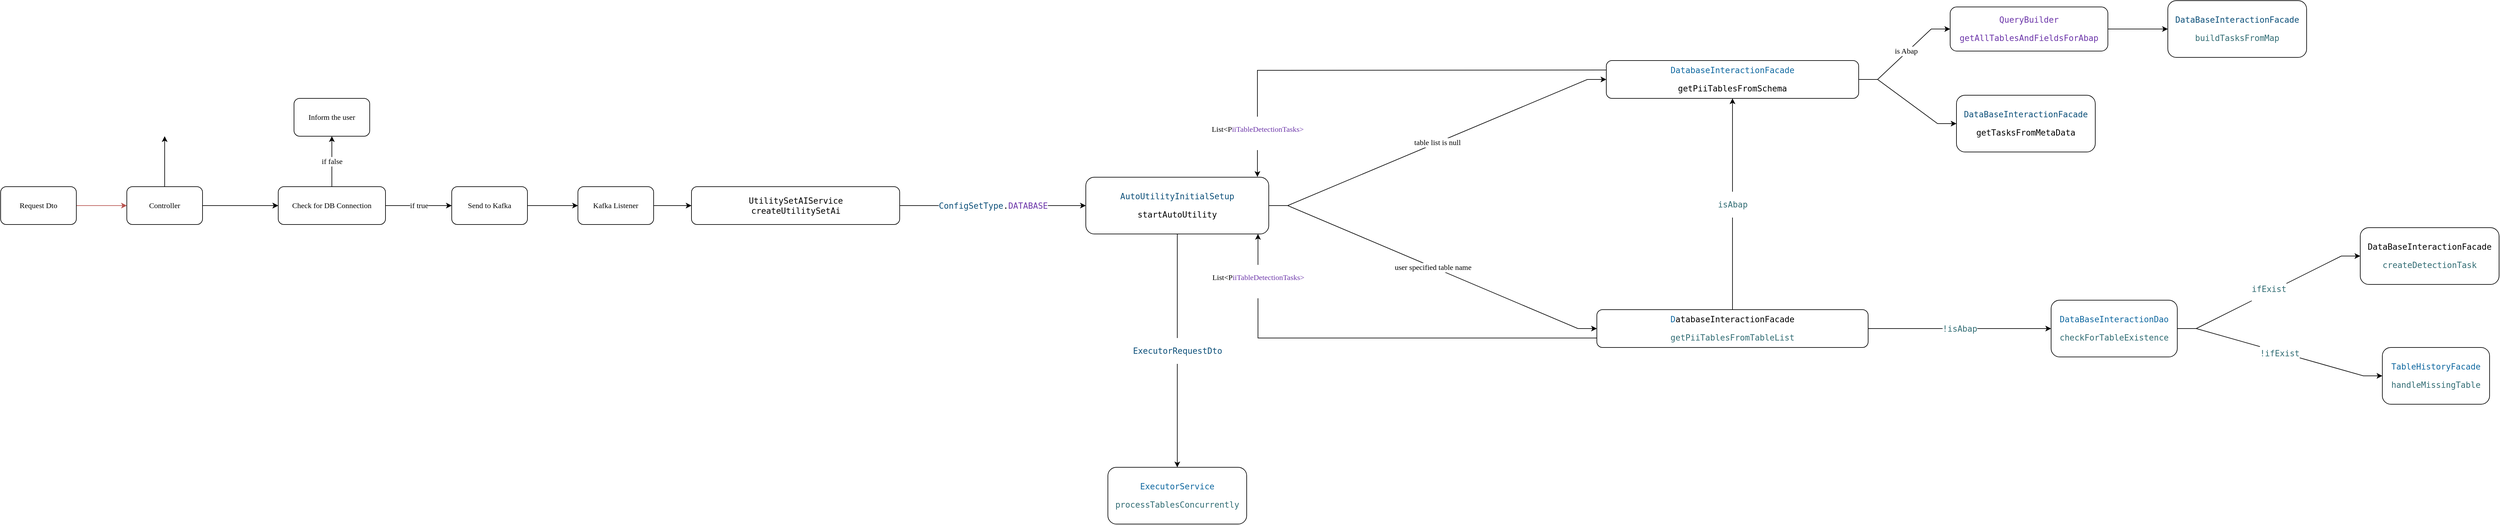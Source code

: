 <mxfile version="27.1.4">
  <diagram name="Page-1" id="GJhOprODO8Aw0IhJP1b8">
    <mxGraphModel dx="1501" dy="782" grid="1" gridSize="10" guides="1" tooltips="1" connect="1" arrows="1" fold="1" page="1" pageScale="1" pageWidth="6000" pageHeight="4500" math="0" shadow="0">
      <root>
        <mxCell id="0" />
        <mxCell id="1" parent="0" />
        <mxCell id="amK7Ajxims58cx469wdc-3" value="" style="edgeStyle=orthogonalEdgeStyle;rounded=1;orthogonalLoop=1;jettySize=auto;html=1;fillColor=#f8cecc;strokeColor=#b85450;curved=0;flowAnimation=0;shadow=0;fontColor=#000000;" edge="1" parent="1" source="amK7Ajxims58cx469wdc-1" target="amK7Ajxims58cx469wdc-2">
          <mxGeometry relative="1" as="geometry" />
        </mxCell>
        <mxCell id="amK7Ajxims58cx469wdc-1" value="Request Dto" style="rounded=1;whiteSpace=wrap;html=1;fontFamily=Lucida Console;fontColor=#000000;" vertex="1" parent="1">
          <mxGeometry x="10" y="695" width="120" height="60" as="geometry" />
        </mxCell>
        <mxCell id="amK7Ajxims58cx469wdc-6" value="" style="edgeStyle=orthogonalEdgeStyle;rounded=0;orthogonalLoop=1;jettySize=auto;html=1;fontColor=#000000;" edge="1" parent="1" source="amK7Ajxims58cx469wdc-2" target="amK7Ajxims58cx469wdc-5">
          <mxGeometry relative="1" as="geometry" />
        </mxCell>
        <mxCell id="amK7Ajxims58cx469wdc-7" value="" style="edgeStyle=orthogonalEdgeStyle;rounded=0;orthogonalLoop=1;jettySize=auto;html=1;fontColor=#000000;" edge="1" parent="1" source="amK7Ajxims58cx469wdc-2" target="amK7Ajxims58cx469wdc-5">
          <mxGeometry relative="1" as="geometry" />
        </mxCell>
        <mxCell id="amK7Ajxims58cx469wdc-9" value="" style="edgeStyle=orthogonalEdgeStyle;rounded=0;orthogonalLoop=1;jettySize=auto;html=1;fontColor=#000000;" edge="1" parent="1" source="amK7Ajxims58cx469wdc-2">
          <mxGeometry relative="1" as="geometry">
            <mxPoint x="270" y="615" as="targetPoint" />
          </mxGeometry>
        </mxCell>
        <mxCell id="amK7Ajxims58cx469wdc-2" value="Controller" style="whiteSpace=wrap;html=1;fontFamily=Lucida Console;rounded=1;fontColor=#000000;" vertex="1" parent="1">
          <mxGeometry x="210" y="695" width="120" height="60" as="geometry" />
        </mxCell>
        <mxCell id="amK7Ajxims58cx469wdc-11" value="&lt;font style=&quot;font-size: 12px;&quot; face=&quot;Lucida Console&quot;&gt;if true&lt;/font&gt;" style="edgeStyle=orthogonalEdgeStyle;rounded=0;orthogonalLoop=1;jettySize=auto;html=1;fontColor=#000000;" edge="1" parent="1" source="amK7Ajxims58cx469wdc-5" target="amK7Ajxims58cx469wdc-10">
          <mxGeometry relative="1" as="geometry" />
        </mxCell>
        <mxCell id="amK7Ajxims58cx469wdc-13" value="&lt;font face=&quot;Lucida Console&quot; style=&quot;font-size: 12px;&quot;&gt;if false&lt;/font&gt;" style="edgeStyle=orthogonalEdgeStyle;rounded=0;orthogonalLoop=1;jettySize=auto;html=1;fontColor=#000000;" edge="1" parent="1" source="amK7Ajxims58cx469wdc-5" target="amK7Ajxims58cx469wdc-12">
          <mxGeometry relative="1" as="geometry" />
        </mxCell>
        <mxCell id="amK7Ajxims58cx469wdc-5" value="Check for DB Connection" style="whiteSpace=wrap;html=1;fontFamily=Lucida Console;rounded=1;fontColor=#000000;" vertex="1" parent="1">
          <mxGeometry x="450" y="695" width="170" height="60" as="geometry" />
        </mxCell>
        <mxCell id="amK7Ajxims58cx469wdc-15" value="" style="edgeStyle=orthogonalEdgeStyle;rounded=0;orthogonalLoop=1;jettySize=auto;html=1;fontColor=#000000;" edge="1" parent="1" source="amK7Ajxims58cx469wdc-10" target="amK7Ajxims58cx469wdc-14">
          <mxGeometry relative="1" as="geometry" />
        </mxCell>
        <mxCell id="amK7Ajxims58cx469wdc-10" value="Send to Kafka" style="whiteSpace=wrap;html=1;fontFamily=Lucida Console;rounded=1;fontColor=#000000;" vertex="1" parent="1">
          <mxGeometry x="725" y="695" width="120" height="60" as="geometry" />
        </mxCell>
        <mxCell id="amK7Ajxims58cx469wdc-12" value="Inform the user" style="whiteSpace=wrap;html=1;fontFamily=Lucida Console;rounded=1;fontColor=#000000;" vertex="1" parent="1">
          <mxGeometry x="475" y="555" width="120" height="60" as="geometry" />
        </mxCell>
        <mxCell id="amK7Ajxims58cx469wdc-17" value="" style="edgeStyle=orthogonalEdgeStyle;rounded=0;orthogonalLoop=1;jettySize=auto;html=1;fontColor=#000000;" edge="1" parent="1" source="amK7Ajxims58cx469wdc-14" target="amK7Ajxims58cx469wdc-16">
          <mxGeometry relative="1" as="geometry" />
        </mxCell>
        <mxCell id="amK7Ajxims58cx469wdc-14" value="Kafka Listener" style="whiteSpace=wrap;html=1;fontFamily=Lucida Console;rounded=1;fontColor=#000000;" vertex="1" parent="1">
          <mxGeometry x="925" y="695" width="120" height="60" as="geometry" />
        </mxCell>
        <mxCell id="amK7Ajxims58cx469wdc-19" value="&lt;div style=&quot;background-color: rgb(255, 255, 255); color: rgb(0, 0, 0);&quot;&gt;&lt;pre style=&quot;font-family:&#39;Monaco&#39;,monospace;font-size:9.8pt;&quot;&gt;&lt;span style=&quot;color: rgb(11, 79, 121);&quot;&gt;ConfigSetType&lt;/span&gt;.&lt;span style=&quot;color: rgb(108, 54, 169);&quot;&gt;DATABASE&lt;/span&gt;&lt;/pre&gt;&lt;/div&gt;" style="edgeStyle=orthogonalEdgeStyle;rounded=0;orthogonalLoop=1;jettySize=auto;html=1;" edge="1" parent="1" source="amK7Ajxims58cx469wdc-16" target="amK7Ajxims58cx469wdc-18">
          <mxGeometry relative="1" as="geometry" />
        </mxCell>
        <mxCell id="amK7Ajxims58cx469wdc-16" value="&lt;div style=&quot;background-color: rgb(255, 255, 255);&quot;&gt;&lt;pre style=&quot;font-family:&#39;Monaco&#39;,monospace;font-size:9.8pt;&quot;&gt;&lt;span style=&quot;&quot;&gt;UtilitySetAIService&lt;br/&gt;&lt;/span&gt;createUtilitySetAi&lt;/pre&gt;&lt;/div&gt;" style="fontFamily=Lucida Console;rounded=1;html=1;spacing=4;fontColor=#000000;" vertex="1" parent="1">
          <mxGeometry x="1105" y="695" width="330" height="60" as="geometry" />
        </mxCell>
        <mxCell id="amK7Ajxims58cx469wdc-21" value="table list is null" style="edgeStyle=entityRelationEdgeStyle;rounded=0;orthogonalLoop=1;jettySize=auto;html=1;fontFamily=Lucida Console;fontSize=12;" edge="1" parent="1" source="amK7Ajxims58cx469wdc-18" target="amK7Ajxims58cx469wdc-20">
          <mxGeometry relative="1" as="geometry" />
        </mxCell>
        <mxCell id="amK7Ajxims58cx469wdc-25" value="user specified table name" style="edgeStyle=entityRelationEdgeStyle;rounded=0;orthogonalLoop=1;jettySize=auto;html=1;fontFamily=Lucida Console;fontSize=12;" edge="1" parent="1" source="amK7Ajxims58cx469wdc-18" target="amK7Ajxims58cx469wdc-24">
          <mxGeometry relative="1" as="geometry" />
        </mxCell>
        <mxCell id="amK7Ajxims58cx469wdc-51" value="&lt;div style=&quot;background-color:#ffffff;color:#000000&quot;&gt;&lt;pre style=&quot;font-family:&#39;Monaco&#39;,monospace;font-size:9.8pt;&quot;&gt;&lt;span style=&quot;color:#0b4f79;&quot;&gt;ExecutorRequestDto&lt;/span&gt;&lt;/pre&gt;&lt;/div&gt;" style="edgeStyle=orthogonalEdgeStyle;rounded=0;orthogonalLoop=1;jettySize=auto;html=1;" edge="1" parent="1" source="amK7Ajxims58cx469wdc-18" target="amK7Ajxims58cx469wdc-50">
          <mxGeometry relative="1" as="geometry" />
        </mxCell>
        <mxCell id="amK7Ajxims58cx469wdc-18" value="&lt;div style=&quot;background-color: rgb(255, 255, 255);&quot;&gt;&lt;pre style=&quot;font-family:&#39;Monaco&#39;,monospace;font-size:9.8pt;&quot;&gt;&lt;span style=&quot;color: rgb(11, 79, 121);&quot;&gt;AutoUtilityInitialSetup&lt;/span&gt;&lt;/pre&gt;&lt;pre style=&quot;font-family:&#39;Monaco&#39;,monospace;font-size:9.8pt;&quot;&gt;startAutoUtility&lt;/pre&gt;&lt;/div&gt;" style="whiteSpace=wrap;html=1;fontFamily=Lucida Console;fontColor=#000000;rounded=1;spacing=4;" vertex="1" parent="1">
          <mxGeometry x="1730" y="680" width="290" height="90" as="geometry" />
        </mxCell>
        <mxCell id="amK7Ajxims58cx469wdc-27" value="" style="edgeStyle=entityRelationEdgeStyle;rounded=0;orthogonalLoop=1;jettySize=auto;html=1;" edge="1" parent="1" source="amK7Ajxims58cx469wdc-20" target="amK7Ajxims58cx469wdc-26">
          <mxGeometry relative="1" as="geometry" />
        </mxCell>
        <mxCell id="amK7Ajxims58cx469wdc-28" value="is Abap" style="edgeLabel;html=1;align=center;verticalAlign=middle;resizable=0;points=[];fontSize=12;fontFamily=Lucida Console;" vertex="1" connectable="0" parent="amK7Ajxims58cx469wdc-27">
          <mxGeometry x="-0.529" y="-2" relative="1" as="geometry">
            <mxPoint x="35" y="-39" as="offset" />
          </mxGeometry>
        </mxCell>
        <mxCell id="amK7Ajxims58cx469wdc-31" value="" style="edgeStyle=entityRelationEdgeStyle;rounded=0;orthogonalLoop=1;jettySize=auto;html=1;" edge="1" parent="1" source="amK7Ajxims58cx469wdc-20" target="amK7Ajxims58cx469wdc-30">
          <mxGeometry relative="1" as="geometry" />
        </mxCell>
        <mxCell id="amK7Ajxims58cx469wdc-20" value="&lt;div style=&quot;background-color: rgb(255, 255, 255);&quot;&gt;&lt;pre style=&quot;font-family:&#39;Monaco&#39;,monospace;font-size:9.8pt;&quot;&gt;&lt;span style=&quot;color: rgb(15, 104, 160);&quot;&gt;DatabaseInteractionFacade&lt;/span&gt;&lt;/pre&gt;&lt;pre style=&quot;font-family:&#39;Monaco&#39;,monospace;font-size:9.8pt;&quot;&gt;getPiiTablesFromSchema&lt;/pre&gt;&lt;/div&gt;" style="whiteSpace=wrap;html=1;fontFamily=Lucida Console;fontColor=#000000;rounded=1;spacing=4;align=center;horizontal=1;verticalAlign=middle;" vertex="1" parent="1">
          <mxGeometry x="2555" y="495" width="400" height="60" as="geometry" />
        </mxCell>
        <mxCell id="amK7Ajxims58cx469wdc-36" value="&lt;div style=&quot;background-color: rgb(255, 255, 255); color: rgb(0, 0, 0);&quot;&gt;&lt;pre style=&quot;font-family:&#39;Monaco&#39;,monospace;font-size:9.8pt;&quot;&gt;&lt;span style=&quot;color: rgb(50, 109, 116);&quot;&gt;isAbap&lt;/span&gt;&lt;/pre&gt;&lt;/div&gt;" style="edgeStyle=orthogonalEdgeStyle;rounded=0;orthogonalLoop=1;jettySize=auto;html=1;" edge="1" parent="1" source="amK7Ajxims58cx469wdc-24" target="amK7Ajxims58cx469wdc-20">
          <mxGeometry relative="1" as="geometry" />
        </mxCell>
        <mxCell id="amK7Ajxims58cx469wdc-38" value="&lt;br&gt;&lt;pre style=&quot;forced-color-adjust: none; color: rgb(0, 0, 0); font-style: normal; font-variant-ligatures: normal; font-variant-caps: normal; font-weight: 400; letter-spacing: normal; orphans: 2; text-align: center; text-indent: 0px; text-transform: none; widows: 2; word-spacing: 0px; -webkit-text-stroke-width: 0px; text-decoration-thickness: initial; text-decoration-style: initial; text-decoration-color: initial; font-family: Monaco, monospace; font-size: 9.8pt;&quot;&gt;&lt;span style=&quot;forced-color-adjust: none; color: rgb(50, 109, 116);&quot;&gt;!isAbap&lt;/span&gt;&lt;/pre&gt;&lt;div&gt;&lt;br/&gt;&lt;/div&gt;" style="edgeStyle=orthogonalEdgeStyle;rounded=0;orthogonalLoop=1;jettySize=auto;html=1;" edge="1" parent="1" source="amK7Ajxims58cx469wdc-24" target="amK7Ajxims58cx469wdc-37">
          <mxGeometry relative="1" as="geometry" />
        </mxCell>
        <mxCell id="amK7Ajxims58cx469wdc-24" value="&lt;div style=&quot;background-color: rgb(255, 255, 255);&quot;&gt;&lt;pre style=&quot;font-family:&#39;Monaco&#39;,monospace;font-size:9.8pt;&quot;&gt;&lt;span style=&quot;color: rgb(15, 104, 160);&quot;&gt;D&lt;/span&gt;atabaseInteractionFacade&lt;/pre&gt;&lt;pre style=&quot;font-family:&#39;Monaco&#39;,monospace;font-size:9.8pt;&quot;&gt;&lt;span style=&quot;color: rgb(50, 109, 116);&quot;&gt;getPiiTablesFromTableList&lt;/span&gt;&lt;/pre&gt;&lt;/div&gt;" style="whiteSpace=wrap;html=1;fontFamily=Lucida Console;fontColor=#000000;rounded=1;spacing=4;" vertex="1" parent="1">
          <mxGeometry x="2540" y="890" width="430" height="60" as="geometry" />
        </mxCell>
        <mxCell id="amK7Ajxims58cx469wdc-33" value="" style="edgeStyle=orthogonalEdgeStyle;rounded=0;orthogonalLoop=1;jettySize=auto;html=1;" edge="1" parent="1" source="amK7Ajxims58cx469wdc-26" target="amK7Ajxims58cx469wdc-32">
          <mxGeometry relative="1" as="geometry" />
        </mxCell>
        <mxCell id="amK7Ajxims58cx469wdc-26" value="&lt;div style=&quot;background-color: rgb(255, 255, 255);&quot;&gt;&lt;pre style=&quot;font-family:&#39;Monaco&#39;,monospace;font-size:9.8pt;&quot;&gt;&lt;span style=&quot;color: rgb(108, 54, 169);&quot;&gt;QueryBuilder&lt;/span&gt;&lt;/pre&gt;&lt;pre style=&quot;font-family:&#39;Monaco&#39;,monospace;font-size:9.8pt;&quot;&gt;&lt;span style=&quot;color: rgb(108, 54, 169);&quot;&gt;getAllTablesAndFieldsForAbap&lt;/span&gt;&lt;/pre&gt;&lt;/div&gt;" style="whiteSpace=wrap;html=1;fontFamily=Lucida Console;fontColor=#000000;rounded=1;spacing=4;" vertex="1" parent="1">
          <mxGeometry x="3100" y="410" width="250" height="70" as="geometry" />
        </mxCell>
        <mxCell id="amK7Ajxims58cx469wdc-30" value="&lt;div style=&quot;background-color: rgb(255, 255, 255);&quot;&gt;&lt;pre style=&quot;font-family:&#39;Monaco&#39;,monospace;font-size:9.8pt;&quot;&gt;&lt;span style=&quot;color: rgb(15, 104, 160);&quot;&gt;&lt;div style=&quot;color: rgb(0, 0, 0);&quot;&gt;&lt;pre style=&quot;font-family:&#39;Monaco&#39;,monospace;font-size:9.8pt;&quot;&gt;&lt;span style=&quot;color: rgb(11, 79, 121);&quot;&gt;DataBaseInteractionFacade&lt;/span&gt;&lt;/pre&gt;&lt;pre style=&quot;font-family:&#39;Monaco&#39;,monospace;font-size:9.8pt;&quot;&gt;getTasksFromMetaData&lt;/pre&gt;&lt;/div&gt;&lt;/span&gt;&lt;/pre&gt;&lt;/div&gt;" style="whiteSpace=wrap;html=1;fontFamily=Lucida Console;fontColor=#000000;rounded=1;spacing=4;horizontal=1;" vertex="1" parent="1">
          <mxGeometry x="3110" y="550" width="220" height="90" as="geometry" />
        </mxCell>
        <mxCell id="amK7Ajxims58cx469wdc-32" value="&lt;div style=&quot;background-color: rgb(255, 255, 255); color: rgb(0, 0, 0);&quot;&gt;&lt;pre style=&quot;font-family:&#39;Monaco&#39;,monospace;font-size:9.8pt;&quot;&gt;&lt;span style=&quot;color: rgb(50, 109, 116);&quot;&gt;&lt;pre style=&quot;color: rgb(0, 0, 0); font-size: 9.8pt; font-family: Monaco, monospace;&quot;&gt;&lt;span style=&quot;color: rgb(11, 79, 121);&quot;&gt;DataBaseInteractionFacade&lt;/span&gt;&lt;/pre&gt;&lt;/span&gt;&lt;/pre&gt;&lt;pre style=&quot;font-family:&#39;Monaco&#39;,monospace;font-size:9.8pt;&quot;&gt;&lt;span style=&quot;color: rgb(50, 109, 116);&quot;&gt;buildTasksFromMap&lt;/span&gt;&lt;/pre&gt;&lt;/div&gt;" style="whiteSpace=wrap;html=1;fontFamily=Lucida Console;fontColor=#000000;rounded=1;spacing=4;" vertex="1" parent="1">
          <mxGeometry x="3445" y="400" width="220" height="90" as="geometry" />
        </mxCell>
        <mxCell id="amK7Ajxims58cx469wdc-42" value="&lt;br&gt;&lt;pre style=&quot;forced-color-adjust: none; color: rgb(0, 0, 0); font-style: normal; font-variant-ligatures: normal; font-variant-caps: normal; font-weight: 400; letter-spacing: normal; orphans: 2; text-align: center; text-indent: 0px; text-transform: none; widows: 2; word-spacing: 0px; -webkit-text-stroke-width: 0px; text-decoration-thickness: initial; text-decoration-style: initial; text-decoration-color: initial; font-family: Monaco, monospace; font-size: 9.8pt;&quot;&gt;&lt;span style=&quot;forced-color-adjust: none; color: rgb(50, 109, 116);&quot;&gt;&lt;br class=&quot;Apple-interchange-newline&quot;&gt;ifExist&lt;/span&gt;&lt;/pre&gt;&lt;div style=&quot;forced-color-adjust: none;&quot;&gt;&lt;br style=&quot;forced-color-adjust: none; color: rgb(0, 0, 0); font-family: Helvetica; font-size: 11px; font-style: normal; font-variant-ligatures: normal; font-variant-caps: normal; font-weight: 400; letter-spacing: normal; orphans: 2; text-align: center; text-indent: 0px; text-transform: none; widows: 2; word-spacing: 0px; -webkit-text-stroke-width: 0px; white-space: nowrap; background-color: rgb(255, 255, 255); text-decoration-thickness: initial; text-decoration-style: initial; text-decoration-color: initial;&quot;&gt;&lt;br&gt;&lt;br&gt;&lt;/div&gt;" style="edgeStyle=entityRelationEdgeStyle;rounded=0;orthogonalLoop=1;jettySize=auto;html=1;" edge="1" parent="1" source="amK7Ajxims58cx469wdc-37" target="amK7Ajxims58cx469wdc-41">
          <mxGeometry relative="1" as="geometry" />
        </mxCell>
        <mxCell id="amK7Ajxims58cx469wdc-44" value="&lt;br&gt;&lt;pre style=&quot;forced-color-adjust: none; color: rgb(0, 0, 0); font-style: normal; font-variant-ligatures: normal; font-variant-caps: normal; font-weight: 400; letter-spacing: normal; orphans: 2; text-align: center; text-indent: 0px; text-transform: none; widows: 2; word-spacing: 0px; -webkit-text-stroke-width: 0px; text-decoration-thickness: initial; text-decoration-style: initial; text-decoration-color: initial; font-family: Monaco, monospace; font-size: 9.8pt;&quot;&gt;&lt;span style=&quot;forced-color-adjust: none; color: rgb(50, 109, 116);&quot;&gt;&lt;br class=&quot;Apple-interchange-newline&quot;&gt;&lt;br style=&quot;forced-color-adjust: none;&quot; class=&quot;Apple-interchange-newline&quot;&gt;!ifExist&lt;/span&gt;&lt;/pre&gt;&lt;div style=&quot;forced-color-adjust: none; color: rgb(0, 0, 0); font-family: Helvetica; font-size: 11px; font-style: normal; font-variant-ligatures: normal; font-variant-caps: normal; font-weight: 400; letter-spacing: normal; orphans: 2; text-align: center; text-indent: 0px; text-transform: none; widows: 2; word-spacing: 0px; -webkit-text-stroke-width: 0px; white-space: nowrap; text-decoration-thickness: initial; text-decoration-style: initial; text-decoration-color: initial;&quot;&gt;&lt;br style=&quot;forced-color-adjust: none; color: rgb(0, 0, 0); font-family: Helvetica; font-size: 11px; font-style: normal; font-variant-ligatures: normal; font-variant-caps: normal; font-weight: 400; letter-spacing: normal; orphans: 2; text-align: center; text-indent: 0px; text-transform: none; widows: 2; word-spacing: 0px; -webkit-text-stroke-width: 0px; white-space: nowrap; background-color: rgb(255, 255, 255); text-decoration-thickness: initial; text-decoration-style: initial; text-decoration-color: initial;&quot;&gt;&lt;br style=&quot;forced-color-adjust: none;&quot;&gt;&lt;/div&gt;&lt;div&gt;&lt;br/&gt;&lt;/div&gt;" style="edgeStyle=entityRelationEdgeStyle;rounded=0;orthogonalLoop=1;jettySize=auto;html=1;" edge="1" parent="1" source="amK7Ajxims58cx469wdc-37" target="amK7Ajxims58cx469wdc-43">
          <mxGeometry relative="1" as="geometry" />
        </mxCell>
        <mxCell id="amK7Ajxims58cx469wdc-37" value="&lt;div style=&quot;background-color: rgb(255, 255, 255);&quot;&gt;&lt;pre style=&quot;font-family:&#39;Monaco&#39;,monospace;font-size:9.8pt;&quot;&gt;&lt;span style=&quot;color: rgb(15, 104, 160);&quot;&gt;DataBaseInteractionDao&lt;/span&gt;&lt;/pre&gt;&lt;pre style=&quot;font-family:&#39;Monaco&#39;,monospace;font-size:9.8pt;&quot;&gt;&lt;span style=&quot;color: rgb(50, 109, 116);&quot;&gt;checkForTableExistence&lt;/span&gt;&lt;/pre&gt;&lt;/div&gt;" style="whiteSpace=wrap;html=1;fontFamily=Lucida Console;fontColor=#000000;rounded=1;spacing=4;" vertex="1" parent="1">
          <mxGeometry x="3260" y="875" width="200" height="90" as="geometry" />
        </mxCell>
        <mxCell id="amK7Ajxims58cx469wdc-41" value="&lt;div style=&quot;background-color: rgb(255, 255, 255);&quot;&gt;&lt;pre style=&quot;font-family:&#39;Monaco&#39;,monospace;font-size:9.8pt;&quot;&gt;DataBaseInteractionFacade&lt;/pre&gt;&lt;pre style=&quot;font-family:&#39;Monaco&#39;,monospace;font-size:9.8pt;&quot;&gt;&lt;span style=&quot;color:#326d74;&quot;&gt;createDetectionTask&lt;/span&gt;&lt;/pre&gt;&lt;/div&gt;" style="whiteSpace=wrap;html=1;fontFamily=Lucida Console;fontColor=#000000;rounded=1;spacing=4;" vertex="1" parent="1">
          <mxGeometry x="3750" y="760" width="220" height="90" as="geometry" />
        </mxCell>
        <mxCell id="amK7Ajxims58cx469wdc-43" value="&lt;div style=&quot;background-color: rgb(255, 255, 255);&quot;&gt;&lt;pre style=&quot;font-family:&#39;Monaco&#39;,monospace;font-size:9.8pt;&quot;&gt;&lt;div&gt;&lt;pre style=&quot;font-family:&#39;Monaco&#39;,monospace;font-size:9.8pt;&quot;&gt;&lt;span style=&quot;color:#0f68a0;&quot;&gt;TableHistoryFacade&lt;/span&gt;&lt;/pre&gt;&lt;/div&gt;&lt;/pre&gt;&lt;pre style=&quot;font-family:&#39;Monaco&#39;,monospace;font-size:9.8pt;&quot;&gt;&lt;span style=&quot;color:#326d74;&quot;&gt;handleMissingTable&lt;/span&gt;&lt;/pre&gt;&lt;/div&gt;" style="whiteSpace=wrap;html=1;fontFamily=Lucida Console;fontColor=#000000;rounded=1;spacing=4;" vertex="1" parent="1">
          <mxGeometry x="3785" y="950" width="170" height="90" as="geometry" />
        </mxCell>
        <mxCell id="amK7Ajxims58cx469wdc-47" value="&#xa;&lt;span style=&quot;color: rgb(0, 0, 0); font-family: &amp;quot;Lucida Console&amp;quot;; font-size: 12px; font-style: normal; font-variant-ligatures: normal; font-variant-caps: normal; font-weight: 400; letter-spacing: normal; orphans: 2; text-align: center; text-indent: 0px; text-transform: none; widows: 2; word-spacing: 0px; -webkit-text-stroke-width: 0px; white-space: nowrap; background-color: rgb(255, 255, 255); text-decoration-thickness: initial; text-decoration-style: initial; text-decoration-color: initial; display: inline !important; float: none;&quot;&gt;List&amp;lt;P&lt;/span&gt;&lt;span style=&quot;forced-color-adjust: none; font-family: &amp;quot;Lucida Console&amp;quot;; font-size: 12px; font-style: normal; font-variant-ligatures: normal; font-variant-caps: normal; font-weight: 400; letter-spacing: normal; orphans: 2; text-align: center; text-indent: 0px; text-transform: none; widows: 2; word-spacing: 0px; -webkit-text-stroke-width: 0px; white-space: nowrap; text-decoration-thickness: initial; text-decoration-style: initial; text-decoration-color: initial; color: light-dark(rgb(108, 54, 169), rgb(204, 157, 255)); background-color: rgb(255, 255, 255);&quot; data-mx-given-colors=&quot;{&amp;quot;color&amp;quot;:&amp;quot;rgb(108, 54, 169)&amp;quot;}&quot;&gt;iiTableDetectionTasks&amp;gt;&lt;/span&gt;&#xa;&#xa;" style="endArrow=classic;html=1;rounded=0;edgeStyle=orthogonalEdgeStyle;exitX=0.007;exitY=0.058;exitDx=0;exitDy=0;exitPerimeter=0;entryX=0.938;entryY=-0.006;entryDx=0;entryDy=0;entryPerimeter=0;" edge="1" parent="1" target="amK7Ajxims58cx469wdc-18">
          <mxGeometry x="0.808" width="50" height="50" relative="1" as="geometry">
            <mxPoint x="2555" y="510" as="sourcePoint" />
            <mxPoint x="2007.2" y="591.52" as="targetPoint" />
            <mxPoint as="offset" />
          </mxGeometry>
        </mxCell>
        <mxCell id="amK7Ajxims58cx469wdc-48" value="&#xa;&lt;span style=&quot;forced-color-adjust: none; color: light-dark(rgb(0, 0, 0), rgb(237, 237, 237)); font-style: normal; font-variant-ligatures: normal; font-variant-caps: normal; font-weight: 400; letter-spacing: normal; orphans: 2; text-align: center; text-indent: 0px; text-transform: none; widows: 2; word-spacing: 0px; -webkit-text-stroke-width: 0px; white-space: nowrap; background-color: light-dark(rgb(255, 255, 255), rgb(18, 18, 18)); text-decoration-thickness: initial; text-decoration-style: initial; text-decoration-color: initial; font-family: &amp;quot;Lucida Console&amp;quot;; font-size: 12px; float: none; display: inline !important;&quot; data-mx-given-colors=&quot;{&amp;quot;color&amp;quot;:&amp;quot;rgb(0, 0, 0)&amp;quot;,&amp;quot;background-color&amp;quot;:&amp;quot;rgb(255, 255, 255)&amp;quot;}&quot;&gt;List&amp;lt;P&lt;/span&gt;&lt;span style=&quot;forced-color-adjust: none; font-style: normal; font-variant-ligatures: normal; font-variant-caps: normal; font-weight: 400; letter-spacing: normal; orphans: 2; text-align: center; text-indent: 0px; text-transform: none; widows: 2; word-spacing: 0px; -webkit-text-stroke-width: 0px; white-space: nowrap; background-color: light-dark(rgb(255, 255, 255), rgb(18, 18, 18)); text-decoration-thickness: initial; text-decoration-style: initial; text-decoration-color: initial; font-family: &amp;quot;Lucida Console&amp;quot;; font-size: 12px; color: light-dark(rgb(108, 54, 169), rgb(204, 157, 255));&quot; data-mx-given-colors=&quot;{&amp;quot;background-color&amp;quot;:&amp;quot;rgb(255, 255, 255)&amp;quot;}&quot;&gt;iiTableDetectionTasks&amp;gt;&lt;/span&gt;&lt;br style=&quot;forced-color-adjust: none; color: rgb(0, 0, 0); font-family: Helvetica; font-size: 11px; font-style: normal; font-variant-ligatures: normal; font-variant-caps: normal; font-weight: 400; letter-spacing: normal; orphans: 2; text-align: center; text-indent: 0px; text-transform: none; widows: 2; word-spacing: 0px; -webkit-text-stroke-width: 0px; white-space: nowrap; text-decoration-thickness: initial; text-decoration-style: initial; text-decoration-color: initial;&quot;&gt;&#xa;&#xa;" style="endArrow=classic;html=1;rounded=0;edgeStyle=orthogonalEdgeStyle;entryX=0.941;entryY=1;entryDx=0;entryDy=0;entryPerimeter=0;exitX=0;exitY=0.75;exitDx=0;exitDy=0;" edge="1" parent="1" source="amK7Ajxims58cx469wdc-24" target="amK7Ajxims58cx469wdc-18">
          <mxGeometry x="0.786" width="50" height="50" relative="1" as="geometry">
            <mxPoint x="2190" y="880" as="sourcePoint" />
            <mxPoint x="2240" y="830" as="targetPoint" />
            <mxPoint as="offset" />
          </mxGeometry>
        </mxCell>
        <mxCell id="amK7Ajxims58cx469wdc-50" value="&lt;div style=&quot;background-color: rgb(255, 255, 255);&quot;&gt;&lt;pre style=&quot;font-family:&#39;Monaco&#39;,monospace;font-size:9.8pt;&quot;&gt;&lt;span style=&quot;color: rgb(15, 104, 160);&quot;&gt;ExecutorService&lt;/span&gt;&lt;/pre&gt;&lt;pre style=&quot;font-family:&#39;Monaco&#39;,monospace;font-size:9.8pt;&quot;&gt;&lt;span style=&quot;color: rgb(50, 109, 116);&quot;&gt;processTablesConcurrently&lt;/span&gt;&lt;/pre&gt;&lt;/div&gt;" style="whiteSpace=wrap;html=1;fontFamily=Lucida Console;fontColor=#000000;rounded=1;spacing=4;" vertex="1" parent="1">
          <mxGeometry x="1765" y="1140" width="220" height="90" as="geometry" />
        </mxCell>
      </root>
    </mxGraphModel>
  </diagram>
</mxfile>
